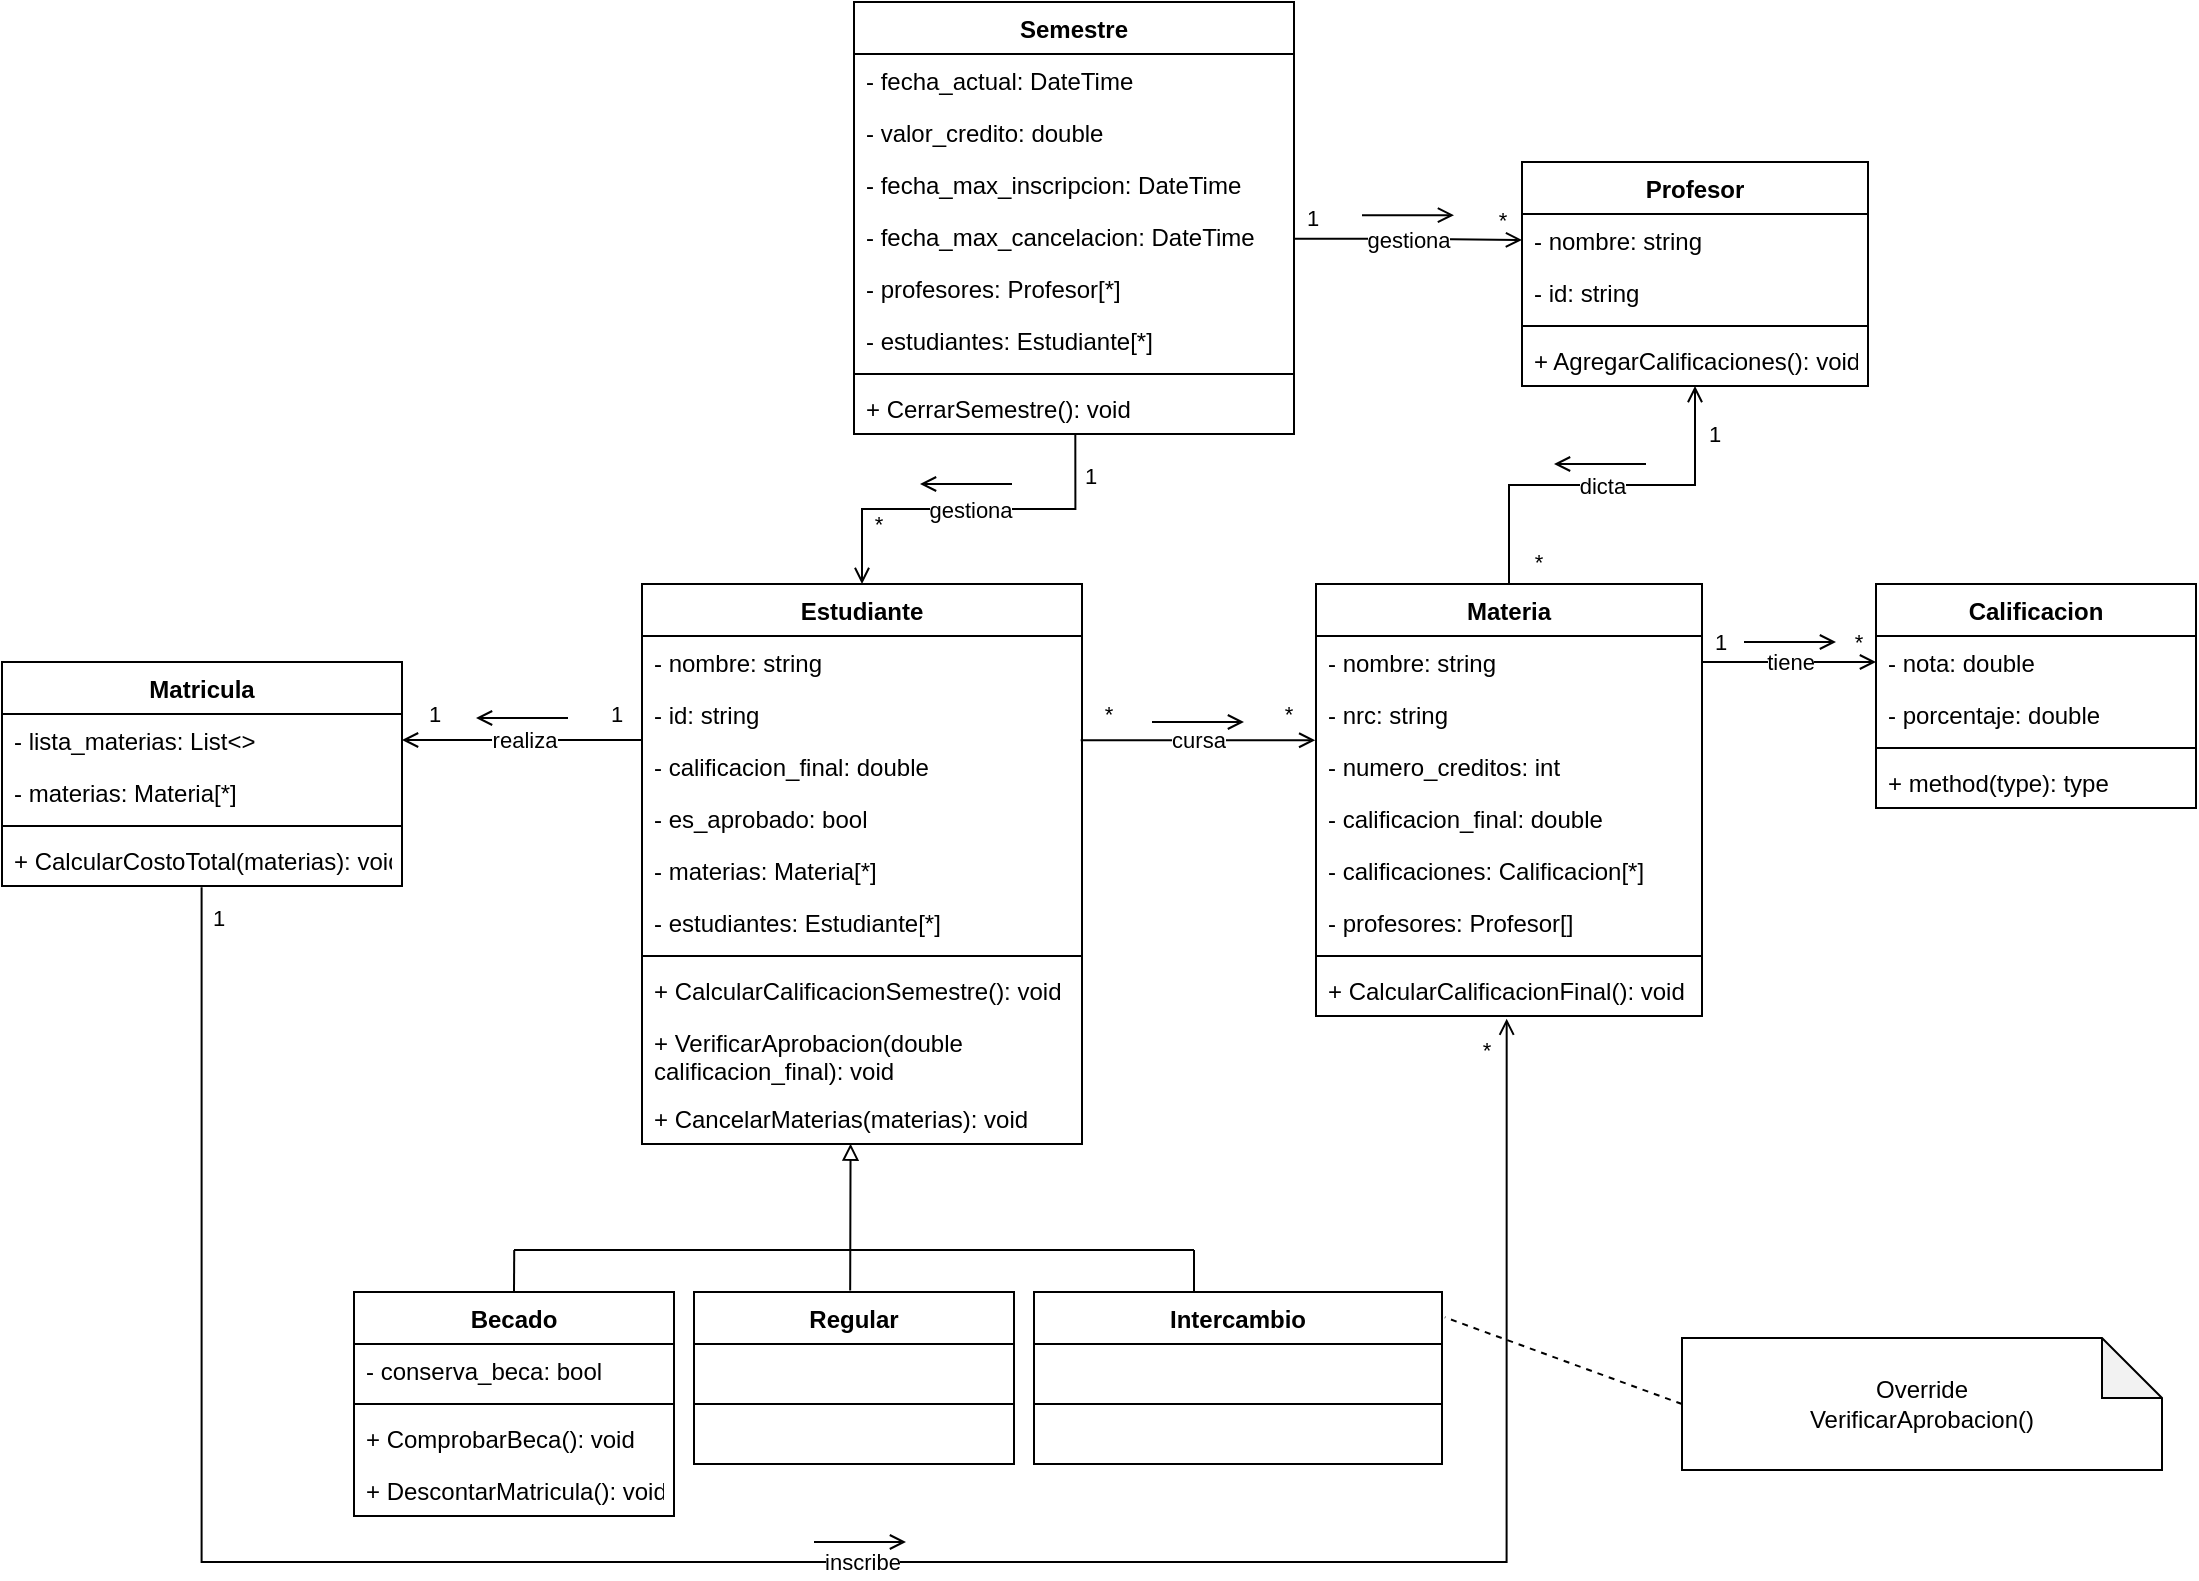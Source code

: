<mxfile version="17.3.0" type="device"><diagram id="y1QHAL7u7580Ve2rQZN5" name="UML"><mxGraphModel dx="2616" dy="1617" grid="1" gridSize="10" guides="1" tooltips="1" connect="1" arrows="1" fold="1" page="1" pageScale="1" pageWidth="1169" pageHeight="827" math="0" shadow="0"><root><mxCell id="0"/><mxCell id="1" parent="0"/><mxCell id="z-sURPcfUtv-F4Zc7fZd-16" value="gestiona" style="edgeStyle=orthogonalEdgeStyle;rounded=0;orthogonalLoop=1;jettySize=auto;html=1;exitX=0.5;exitY=0;exitDx=0;exitDy=0;entryX=0.503;entryY=1;entryDx=0;entryDy=0;entryPerimeter=0;startArrow=open;startFill=0;endArrow=none;endFill=0;labelBackgroundColor=default;fontStyle=0" parent="1" source="FkyJuYODb5VOgrWXYFv7-1" target="FkyJuYODb5VOgrWXYFv7-20" edge="1"><mxGeometry relative="1" as="geometry"/></mxCell><mxCell id="bB6DTvHliX8gPfwAr2kK-15" value="1" style="edgeLabel;html=1;align=center;verticalAlign=middle;resizable=0;points=[];labelBackgroundColor=none;" parent="z-sURPcfUtv-F4Zc7fZd-16" vertex="1" connectable="0"><mxGeometry x="0.787" y="-1" relative="1" as="geometry"><mxPoint x="6" y="2" as="offset"/></mxGeometry></mxCell><mxCell id="bB6DTvHliX8gPfwAr2kK-16" value="*" style="edgeLabel;html=1;align=center;verticalAlign=middle;resizable=0;points=[];labelBackgroundColor=none;" parent="z-sURPcfUtv-F4Zc7fZd-16" vertex="1" connectable="0"><mxGeometry x="-0.695" relative="1" as="geometry"><mxPoint x="8" y="-3" as="offset"/></mxGeometry></mxCell><mxCell id="FkyJuYODb5VOgrWXYFv7-1" value="Estudiante" style="swimlane;fontStyle=1;align=center;verticalAlign=top;childLayout=stackLayout;horizontal=1;startSize=26;horizontalStack=0;resizeParent=1;resizeParentMax=0;resizeLast=0;collapsible=1;marginBottom=0;fillColor=none;" parent="1" vertex="1"><mxGeometry x="-810" y="-517" width="220" height="280" as="geometry"/></mxCell><mxCell id="FkyJuYODb5VOgrWXYFv7-2" value="- nombre: string" style="text;strokeColor=none;fillColor=none;align=left;verticalAlign=top;spacingLeft=4;spacingRight=4;overflow=hidden;rotatable=0;points=[[0,0.5],[1,0.5]];portConstraint=eastwest;" parent="FkyJuYODb5VOgrWXYFv7-1" vertex="1"><mxGeometry y="26" width="220" height="26" as="geometry"/></mxCell><mxCell id="z-sURPcfUtv-F4Zc7fZd-20" value="- id: string" style="text;strokeColor=none;fillColor=none;align=left;verticalAlign=top;spacingLeft=4;spacingRight=4;overflow=hidden;rotatable=0;points=[[0,0.5],[1,0.5]];portConstraint=eastwest;" parent="FkyJuYODb5VOgrWXYFv7-1" vertex="1"><mxGeometry y="52" width="220" height="26" as="geometry"/></mxCell><mxCell id="z-sURPcfUtv-F4Zc7fZd-30" value="- calificacion_final: double" style="text;strokeColor=none;fillColor=none;align=left;verticalAlign=top;spacingLeft=4;spacingRight=4;overflow=hidden;rotatable=0;points=[[0,0.5],[1,0.5]];portConstraint=eastwest;" parent="FkyJuYODb5VOgrWXYFv7-1" vertex="1"><mxGeometry y="78" width="220" height="26" as="geometry"/></mxCell><mxCell id="z-sURPcfUtv-F4Zc7fZd-38" value="- es_aprobado: bool" style="text;strokeColor=none;fillColor=none;align=left;verticalAlign=top;spacingLeft=4;spacingRight=4;overflow=hidden;rotatable=0;points=[[0,0.5],[1,0.5]];portConstraint=eastwest;" parent="FkyJuYODb5VOgrWXYFv7-1" vertex="1"><mxGeometry y="104" width="220" height="26" as="geometry"/></mxCell><mxCell id="nUVguYtrc4ZA9TBsR5qZ-4" value="- materias: Materia[*]" style="text;strokeColor=none;fillColor=none;align=left;verticalAlign=top;spacingLeft=4;spacingRight=4;overflow=hidden;rotatable=0;points=[[0,0.5],[1,0.5]];portConstraint=eastwest;" vertex="1" parent="FkyJuYODb5VOgrWXYFv7-1"><mxGeometry y="130" width="220" height="26" as="geometry"/></mxCell><mxCell id="nUVguYtrc4ZA9TBsR5qZ-5" value="- estudiantes: Estudiante[*]" style="text;strokeColor=none;fillColor=none;align=left;verticalAlign=top;spacingLeft=4;spacingRight=4;overflow=hidden;rotatable=0;points=[[0,0.5],[1,0.5]];portConstraint=eastwest;" vertex="1" parent="FkyJuYODb5VOgrWXYFv7-1"><mxGeometry y="156" width="220" height="26" as="geometry"/></mxCell><mxCell id="FkyJuYODb5VOgrWXYFv7-3" value="" style="line;strokeWidth=1;fillColor=none;align=left;verticalAlign=middle;spacingTop=-1;spacingLeft=3;spacingRight=3;rotatable=0;labelPosition=right;points=[];portConstraint=eastwest;" parent="FkyJuYODb5VOgrWXYFv7-1" vertex="1"><mxGeometry y="182" width="220" height="8" as="geometry"/></mxCell><mxCell id="FkyJuYODb5VOgrWXYFv7-4" value="+ CalcularCalificacionSemestre(): void" style="text;strokeColor=none;fillColor=none;align=left;verticalAlign=top;spacingLeft=4;spacingRight=4;overflow=hidden;rotatable=0;points=[[0,0.5],[1,0.5]];portConstraint=eastwest;" parent="FkyJuYODb5VOgrWXYFv7-1" vertex="1"><mxGeometry y="190" width="220" height="26" as="geometry"/></mxCell><mxCell id="z-sURPcfUtv-F4Zc7fZd-43" value="+ VerificarAprobacion(double &#10;calificacion_final): void" style="text;strokeColor=none;fillColor=none;align=left;verticalAlign=top;spacingLeft=4;spacingRight=4;overflow=hidden;rotatable=0;points=[[0,0.5],[1,0.5]];portConstraint=eastwest;" parent="FkyJuYODb5VOgrWXYFv7-1" vertex="1"><mxGeometry y="216" width="220" height="38" as="geometry"/></mxCell><mxCell id="z-sURPcfUtv-F4Zc7fZd-42" value="+ CancelarMaterias(materias): void" style="text;strokeColor=none;fillColor=none;align=left;verticalAlign=top;spacingLeft=4;spacingRight=4;overflow=hidden;rotatable=0;points=[[0,0.5],[1,0.5]];portConstraint=eastwest;" parent="FkyJuYODb5VOgrWXYFv7-1" vertex="1"><mxGeometry y="254" width="220" height="26" as="geometry"/></mxCell><mxCell id="FkyJuYODb5VOgrWXYFv7-5" value="Calificacion" style="swimlane;fontStyle=1;align=center;verticalAlign=top;childLayout=stackLayout;horizontal=1;startSize=26;horizontalStack=0;resizeParent=1;resizeParentMax=0;resizeLast=0;collapsible=1;marginBottom=0;fillColor=none;" parent="1" vertex="1"><mxGeometry x="-193" y="-517" width="160" height="112" as="geometry"/></mxCell><mxCell id="FkyJuYODb5VOgrWXYFv7-6" value="- nota: double" style="text;strokeColor=none;fillColor=none;align=left;verticalAlign=top;spacingLeft=4;spacingRight=4;overflow=hidden;rotatable=0;points=[[0,0.5],[1,0.5]];portConstraint=eastwest;" parent="FkyJuYODb5VOgrWXYFv7-5" vertex="1"><mxGeometry y="26" width="160" height="26" as="geometry"/></mxCell><mxCell id="z-sURPcfUtv-F4Zc7fZd-32" value="- porcentaje: double" style="text;strokeColor=none;fillColor=none;align=left;verticalAlign=top;spacingLeft=4;spacingRight=4;overflow=hidden;rotatable=0;points=[[0,0.5],[1,0.5]];portConstraint=eastwest;" parent="FkyJuYODb5VOgrWXYFv7-5" vertex="1"><mxGeometry y="52" width="160" height="26" as="geometry"/></mxCell><mxCell id="FkyJuYODb5VOgrWXYFv7-7" value="" style="line;strokeWidth=1;fillColor=none;align=left;verticalAlign=middle;spacingTop=-1;spacingLeft=3;spacingRight=3;rotatable=0;labelPosition=right;points=[];portConstraint=eastwest;" parent="FkyJuYODb5VOgrWXYFv7-5" vertex="1"><mxGeometry y="78" width="160" height="8" as="geometry"/></mxCell><mxCell id="FkyJuYODb5VOgrWXYFv7-8" value="+ method(type): type" style="text;strokeColor=none;fillColor=none;align=left;verticalAlign=top;spacingLeft=4;spacingRight=4;overflow=hidden;rotatable=0;points=[[0,0.5],[1,0.5]];portConstraint=eastwest;" parent="FkyJuYODb5VOgrWXYFv7-5" vertex="1"><mxGeometry y="86" width="160" height="26" as="geometry"/></mxCell><mxCell id="z-sURPcfUtv-F4Zc7fZd-10" value="inscribe" style="edgeStyle=orthogonalEdgeStyle;rounded=0;orthogonalLoop=1;jettySize=auto;html=1;startArrow=none;startFill=0;endArrow=open;endFill=0;entryX=0.494;entryY=1.051;entryDx=0;entryDy=0;entryPerimeter=0;exitX=0.499;exitY=1.022;exitDx=0;exitDy=0;exitPerimeter=0;" parent="1" source="FkyJuYODb5VOgrWXYFv7-12" target="FkyJuYODb5VOgrWXYFv7-16" edge="1"><mxGeometry x="0.058" relative="1" as="geometry"><mxPoint x="-330" y="-328" as="targetPoint"/><Array as="points"><mxPoint x="-1030" y="-28"/><mxPoint x="-378" y="-28"/></Array><mxPoint as="offset"/><mxPoint x="-1030" y="-431" as="sourcePoint"/></mxGeometry></mxCell><mxCell id="bB6DTvHliX8gPfwAr2kK-5" value="1" style="edgeLabel;html=1;align=center;verticalAlign=middle;resizable=0;points=[];labelBackgroundColor=none;" parent="z-sURPcfUtv-F4Zc7fZd-10" vertex="1" connectable="0"><mxGeometry x="-0.976" y="-2" relative="1" as="geometry"><mxPoint x="10" as="offset"/></mxGeometry></mxCell><mxCell id="bB6DTvHliX8gPfwAr2kK-6" value="*" style="edgeLabel;html=1;align=center;verticalAlign=middle;resizable=0;points=[];labelBackgroundColor=none;" parent="z-sURPcfUtv-F4Zc7fZd-10" vertex="1" connectable="0"><mxGeometry x="0.977" relative="1" as="geometry"><mxPoint x="-11" y="1" as="offset"/></mxGeometry></mxCell><mxCell id="FkyJuYODb5VOgrWXYFv7-9" value="Matricula" style="swimlane;fontStyle=1;align=center;verticalAlign=top;childLayout=stackLayout;horizontal=1;startSize=26;horizontalStack=0;resizeParent=1;resizeParentMax=0;resizeLast=0;collapsible=1;marginBottom=0;fillColor=none;" parent="1" vertex="1"><mxGeometry x="-1130" y="-478" width="200" height="112" as="geometry"/></mxCell><mxCell id="FkyJuYODb5VOgrWXYFv7-10" value="- lista_materias: List&lt;&gt;" style="text;strokeColor=none;fillColor=none;align=left;verticalAlign=top;spacingLeft=4;spacingRight=4;overflow=hidden;rotatable=0;points=[[0,0.5],[1,0.5]];portConstraint=eastwest;" parent="FkyJuYODb5VOgrWXYFv7-9" vertex="1"><mxGeometry y="26" width="200" height="26" as="geometry"/></mxCell><mxCell id="nUVguYtrc4ZA9TBsR5qZ-6" value="- materias: Materia[*]" style="text;strokeColor=none;fillColor=none;align=left;verticalAlign=top;spacingLeft=4;spacingRight=4;overflow=hidden;rotatable=0;points=[[0,0.5],[1,0.5]];portConstraint=eastwest;" vertex="1" parent="FkyJuYODb5VOgrWXYFv7-9"><mxGeometry y="52" width="200" height="26" as="geometry"/></mxCell><mxCell id="FkyJuYODb5VOgrWXYFv7-11" value="" style="line;strokeWidth=1;fillColor=none;align=left;verticalAlign=middle;spacingTop=-1;spacingLeft=3;spacingRight=3;rotatable=0;labelPosition=right;points=[];portConstraint=eastwest;" parent="FkyJuYODb5VOgrWXYFv7-9" vertex="1"><mxGeometry y="78" width="200" height="8" as="geometry"/></mxCell><mxCell id="FkyJuYODb5VOgrWXYFv7-12" value="+ CalcularCostoTotal(materias): void" style="text;strokeColor=none;fillColor=none;align=left;verticalAlign=top;spacingLeft=4;spacingRight=4;overflow=hidden;rotatable=0;points=[[0,0.5],[1,0.5]];portConstraint=eastwest;" parent="FkyJuYODb5VOgrWXYFv7-9" vertex="1"><mxGeometry y="86" width="200" height="26" as="geometry"/></mxCell><mxCell id="z-sURPcfUtv-F4Zc7fZd-5" value="dicta" style="edgeStyle=orthogonalEdgeStyle;rounded=0;orthogonalLoop=1;jettySize=auto;html=1;exitX=0.5;exitY=0;exitDx=0;exitDy=0;entryX=0.5;entryY=1;entryDx=0;entryDy=0;endArrow=open;endFill=0;" parent="1" source="FkyJuYODb5VOgrWXYFv7-13" target="FkyJuYODb5VOgrWXYFv7-21" edge="1"><mxGeometry relative="1" as="geometry"/></mxCell><mxCell id="nUVguYtrc4ZA9TBsR5qZ-10" value="1" style="edgeLabel;html=1;align=center;verticalAlign=middle;resizable=0;points=[];labelBackgroundColor=none;" vertex="1" connectable="0" parent="z-sURPcfUtv-F4Zc7fZd-5"><mxGeometry x="0.758" y="1" relative="1" as="geometry"><mxPoint x="10" y="1" as="offset"/></mxGeometry></mxCell><mxCell id="nUVguYtrc4ZA9TBsR5qZ-11" value="*" style="edgeLabel;html=1;align=center;verticalAlign=middle;resizable=0;points=[];labelBackgroundColor=none;" vertex="1" connectable="0" parent="z-sURPcfUtv-F4Zc7fZd-5"><mxGeometry x="-0.279" relative="1" as="geometry"><mxPoint x="-5" y="38" as="offset"/></mxGeometry></mxCell><mxCell id="FkyJuYODb5VOgrWXYFv7-13" value="Materia" style="swimlane;fontStyle=1;align=center;verticalAlign=top;childLayout=stackLayout;horizontal=1;startSize=26;horizontalStack=0;resizeParent=1;resizeParentMax=0;resizeLast=0;collapsible=1;marginBottom=0;fillColor=none;" parent="1" vertex="1"><mxGeometry x="-473" y="-517" width="193" height="216" as="geometry"/></mxCell><mxCell id="FkyJuYODb5VOgrWXYFv7-14" value="- nombre: string" style="text;strokeColor=none;fillColor=none;align=left;verticalAlign=top;spacingLeft=4;spacingRight=4;overflow=hidden;rotatable=0;points=[[0,0.5],[1,0.5]];portConstraint=eastwest;" parent="FkyJuYODb5VOgrWXYFv7-13" vertex="1"><mxGeometry y="26" width="193" height="26" as="geometry"/></mxCell><mxCell id="z-sURPcfUtv-F4Zc7fZd-21" value="- nrc: string" style="text;strokeColor=none;fillColor=none;align=left;verticalAlign=top;spacingLeft=4;spacingRight=4;overflow=hidden;rotatable=0;points=[[0,0.5],[1,0.5]];portConstraint=eastwest;" parent="FkyJuYODb5VOgrWXYFv7-13" vertex="1"><mxGeometry y="52" width="193" height="26" as="geometry"/></mxCell><mxCell id="z-sURPcfUtv-F4Zc7fZd-28" value="- numero_creditos: int" style="text;strokeColor=none;fillColor=none;align=left;verticalAlign=top;spacingLeft=4;spacingRight=4;overflow=hidden;rotatable=0;points=[[0,0.5],[1,0.5]];portConstraint=eastwest;" parent="FkyJuYODb5VOgrWXYFv7-13" vertex="1"><mxGeometry y="78" width="193" height="26" as="geometry"/></mxCell><mxCell id="z-sURPcfUtv-F4Zc7fZd-31" value="- calificacion_final: double" style="text;strokeColor=none;fillColor=none;align=left;verticalAlign=top;spacingLeft=4;spacingRight=4;overflow=hidden;rotatable=0;points=[[0,0.5],[1,0.5]];portConstraint=eastwest;" parent="FkyJuYODb5VOgrWXYFv7-13" vertex="1"><mxGeometry y="104" width="193" height="26" as="geometry"/></mxCell><mxCell id="nUVguYtrc4ZA9TBsR5qZ-3" value="- calificaciones: Calificacion[*]" style="text;strokeColor=none;fillColor=none;align=left;verticalAlign=top;spacingLeft=4;spacingRight=4;overflow=hidden;rotatable=0;points=[[0,0.5],[1,0.5]];portConstraint=eastwest;" vertex="1" parent="FkyJuYODb5VOgrWXYFv7-13"><mxGeometry y="130" width="193" height="26" as="geometry"/></mxCell><mxCell id="nUVguYtrc4ZA9TBsR5qZ-9" value="- profesores: Profesor[]" style="text;strokeColor=none;fillColor=none;align=left;verticalAlign=top;spacingLeft=4;spacingRight=4;overflow=hidden;rotatable=0;points=[[0,0.5],[1,0.5]];portConstraint=eastwest;" vertex="1" parent="FkyJuYODb5VOgrWXYFv7-13"><mxGeometry y="156" width="193" height="26" as="geometry"/></mxCell><mxCell id="FkyJuYODb5VOgrWXYFv7-15" value="" style="line;strokeWidth=1;fillColor=none;align=left;verticalAlign=middle;spacingTop=-1;spacingLeft=3;spacingRight=3;rotatable=0;labelPosition=right;points=[];portConstraint=eastwest;" parent="FkyJuYODb5VOgrWXYFv7-13" vertex="1"><mxGeometry y="182" width="193" height="8" as="geometry"/></mxCell><mxCell id="FkyJuYODb5VOgrWXYFv7-16" value="+ CalcularCalificacionFinal(): void" style="text;strokeColor=none;fillColor=none;align=left;verticalAlign=top;spacingLeft=4;spacingRight=4;overflow=hidden;rotatable=0;points=[[0,0.5],[1,0.5]];portConstraint=eastwest;" parent="FkyJuYODb5VOgrWXYFv7-13" vertex="1"><mxGeometry y="190" width="193" height="26" as="geometry"/></mxCell><mxCell id="FkyJuYODb5VOgrWXYFv7-17" value="Semestre" style="swimlane;fontStyle=1;align=center;verticalAlign=top;childLayout=stackLayout;horizontal=1;startSize=26;horizontalStack=0;resizeParent=1;resizeParentMax=0;resizeLast=0;collapsible=1;marginBottom=0;fillColor=none;" parent="1" vertex="1"><mxGeometry x="-704" y="-808" width="220" height="216" as="geometry"/></mxCell><mxCell id="FkyJuYODb5VOgrWXYFv7-18" value="- fecha_actual: DateTime" style="text;strokeColor=none;fillColor=none;align=left;verticalAlign=top;spacingLeft=4;spacingRight=4;overflow=hidden;rotatable=0;points=[[0,0.5],[1,0.5]];portConstraint=eastwest;" parent="FkyJuYODb5VOgrWXYFv7-17" vertex="1"><mxGeometry y="26" width="220" height="26" as="geometry"/></mxCell><mxCell id="z-sURPcfUtv-F4Zc7fZd-34" value="- valor_credito: double" style="text;strokeColor=none;fillColor=none;align=left;verticalAlign=top;spacingLeft=4;spacingRight=4;overflow=hidden;rotatable=0;points=[[0,0.5],[1,0.5]];portConstraint=eastwest;" parent="FkyJuYODb5VOgrWXYFv7-17" vertex="1"><mxGeometry y="52" width="220" height="26" as="geometry"/></mxCell><mxCell id="z-sURPcfUtv-F4Zc7fZd-26" value="- fecha_max_inscripcion: DateTime" style="text;strokeColor=none;fillColor=none;align=left;verticalAlign=top;spacingLeft=4;spacingRight=4;overflow=hidden;rotatable=0;points=[[0,0.5],[1,0.5]];portConstraint=eastwest;" parent="FkyJuYODb5VOgrWXYFv7-17" vertex="1"><mxGeometry y="78" width="220" height="26" as="geometry"/></mxCell><mxCell id="z-sURPcfUtv-F4Zc7fZd-25" value="- fecha_max_cancelacion: DateTime" style="text;strokeColor=none;fillColor=none;align=left;verticalAlign=top;spacingLeft=4;spacingRight=4;overflow=hidden;rotatable=0;points=[[0,0.5],[1,0.5]];portConstraint=eastwest;" parent="FkyJuYODb5VOgrWXYFv7-17" vertex="1"><mxGeometry y="104" width="220" height="26" as="geometry"/></mxCell><mxCell id="nUVguYtrc4ZA9TBsR5qZ-1" value="- profesores: Profesor[*]" style="text;strokeColor=none;fillColor=none;align=left;verticalAlign=top;spacingLeft=4;spacingRight=4;overflow=hidden;rotatable=0;points=[[0,0.5],[1,0.5]];portConstraint=eastwest;" vertex="1" parent="FkyJuYODb5VOgrWXYFv7-17"><mxGeometry y="130" width="220" height="26" as="geometry"/></mxCell><mxCell id="nUVguYtrc4ZA9TBsR5qZ-2" value="- estudiantes: Estudiante[*]" style="text;strokeColor=none;fillColor=none;align=left;verticalAlign=top;spacingLeft=4;spacingRight=4;overflow=hidden;rotatable=0;points=[[0,0.5],[1,0.5]];portConstraint=eastwest;" vertex="1" parent="FkyJuYODb5VOgrWXYFv7-17"><mxGeometry y="156" width="220" height="26" as="geometry"/></mxCell><mxCell id="FkyJuYODb5VOgrWXYFv7-19" value="" style="line;strokeWidth=1;fillColor=none;align=left;verticalAlign=middle;spacingTop=-1;spacingLeft=3;spacingRight=3;rotatable=0;labelPosition=right;points=[];portConstraint=eastwest;" parent="FkyJuYODb5VOgrWXYFv7-17" vertex="1"><mxGeometry y="182" width="220" height="8" as="geometry"/></mxCell><mxCell id="FkyJuYODb5VOgrWXYFv7-20" value="+ CerrarSemestre(): void" style="text;strokeColor=none;fillColor=none;align=left;verticalAlign=top;spacingLeft=4;spacingRight=4;overflow=hidden;rotatable=0;points=[[0,0.5],[1,0.5]];portConstraint=eastwest;" parent="FkyJuYODb5VOgrWXYFv7-17" vertex="1"><mxGeometry y="190" width="220" height="26" as="geometry"/></mxCell><mxCell id="FkyJuYODb5VOgrWXYFv7-21" value="Profesor" style="swimlane;fontStyle=1;align=center;verticalAlign=top;childLayout=stackLayout;horizontal=1;startSize=26;horizontalStack=0;resizeParent=1;resizeParentMax=0;resizeLast=0;collapsible=1;marginBottom=0;fillColor=none;" parent="1" vertex="1"><mxGeometry x="-370" y="-728" width="173" height="112" as="geometry"/></mxCell><mxCell id="FkyJuYODb5VOgrWXYFv7-22" value="- nombre: string" style="text;strokeColor=none;fillColor=none;align=left;verticalAlign=top;spacingLeft=4;spacingRight=4;overflow=hidden;rotatable=0;points=[[0,0.5],[1,0.5]];portConstraint=eastwest;" parent="FkyJuYODb5VOgrWXYFv7-21" vertex="1"><mxGeometry y="26" width="173" height="26" as="geometry"/></mxCell><mxCell id="z-sURPcfUtv-F4Zc7fZd-22" value="- id: string" style="text;strokeColor=none;fillColor=none;align=left;verticalAlign=top;spacingLeft=4;spacingRight=4;overflow=hidden;rotatable=0;points=[[0,0.5],[1,0.5]];portConstraint=eastwest;" parent="FkyJuYODb5VOgrWXYFv7-21" vertex="1"><mxGeometry y="52" width="173" height="26" as="geometry"/></mxCell><mxCell id="FkyJuYODb5VOgrWXYFv7-23" value="" style="line;strokeWidth=1;fillColor=none;align=left;verticalAlign=middle;spacingTop=-1;spacingLeft=3;spacingRight=3;rotatable=0;labelPosition=right;points=[];portConstraint=eastwest;" parent="FkyJuYODb5VOgrWXYFv7-21" vertex="1"><mxGeometry y="78" width="173" height="8" as="geometry"/></mxCell><mxCell id="FkyJuYODb5VOgrWXYFv7-24" value="+ AgregarCalificaciones(): void" style="text;strokeColor=none;fillColor=none;align=left;verticalAlign=top;spacingLeft=4;spacingRight=4;overflow=hidden;rotatable=0;points=[[0,0.5],[1,0.5]];portConstraint=eastwest;" parent="FkyJuYODb5VOgrWXYFv7-21" vertex="1"><mxGeometry y="86" width="173" height="26" as="geometry"/></mxCell><mxCell id="FkyJuYODb5VOgrWXYFv7-25" value="Becado" style="swimlane;fontStyle=1;align=center;verticalAlign=top;childLayout=stackLayout;horizontal=1;startSize=26;horizontalStack=0;resizeParent=1;resizeParentMax=0;resizeLast=0;collapsible=1;marginBottom=0;fillColor=none;" parent="1" vertex="1"><mxGeometry x="-954" y="-163" width="160" height="112" as="geometry"/></mxCell><mxCell id="FkyJuYODb5VOgrWXYFv7-26" value="- conserva_beca: bool" style="text;strokeColor=none;fillColor=none;align=left;verticalAlign=top;spacingLeft=4;spacingRight=4;overflow=hidden;rotatable=0;points=[[0,0.5],[1,0.5]];portConstraint=eastwest;" parent="FkyJuYODb5VOgrWXYFv7-25" vertex="1"><mxGeometry y="26" width="160" height="26" as="geometry"/></mxCell><mxCell id="FkyJuYODb5VOgrWXYFv7-27" value="" style="line;strokeWidth=1;fillColor=none;align=left;verticalAlign=middle;spacingTop=-1;spacingLeft=3;spacingRight=3;rotatable=0;labelPosition=right;points=[];portConstraint=eastwest;" parent="FkyJuYODb5VOgrWXYFv7-25" vertex="1"><mxGeometry y="52" width="160" height="8" as="geometry"/></mxCell><mxCell id="FkyJuYODb5VOgrWXYFv7-28" value="+ ComprobarBeca(): void" style="text;strokeColor=none;fillColor=none;align=left;verticalAlign=top;spacingLeft=4;spacingRight=4;overflow=hidden;rotatable=0;points=[[0,0.5],[1,0.5]];portConstraint=eastwest;" parent="FkyJuYODb5VOgrWXYFv7-25" vertex="1"><mxGeometry y="60" width="160" height="26" as="geometry"/></mxCell><mxCell id="nUVguYtrc4ZA9TBsR5qZ-12" value="+ DescontarMatricula(): void" style="text;strokeColor=none;fillColor=none;align=left;verticalAlign=top;spacingLeft=4;spacingRight=4;overflow=hidden;rotatable=0;points=[[0,0.5],[1,0.5]];portConstraint=eastwest;" vertex="1" parent="FkyJuYODb5VOgrWXYFv7-25"><mxGeometry y="86" width="160" height="26" as="geometry"/></mxCell><mxCell id="FkyJuYODb5VOgrWXYFv7-38" style="edgeStyle=orthogonalEdgeStyle;rounded=0;orthogonalLoop=1;jettySize=auto;html=1;entryX=0.474;entryY=0.993;entryDx=0;entryDy=0;endArrow=block;endFill=0;strokeWidth=1;entryPerimeter=0;exitX=0.488;exitY=-0.008;exitDx=0;exitDy=0;exitPerimeter=0;" parent="1" source="FkyJuYODb5VOgrWXYFv7-29" target="z-sURPcfUtv-F4Zc7fZd-42" edge="1"><mxGeometry relative="1" as="geometry"><mxPoint x="-706" y="-168" as="sourcePoint"/><mxPoint x="-705" y="-208" as="targetPoint"/><Array as="points"><mxPoint x="-706" y="-168"/><mxPoint x="-706" y="-168"/></Array></mxGeometry></mxCell><mxCell id="FkyJuYODb5VOgrWXYFv7-29" value="Regular" style="swimlane;fontStyle=1;align=center;verticalAlign=top;childLayout=stackLayout;horizontal=1;startSize=26;horizontalStack=0;resizeParent=1;resizeParentMax=0;resizeLast=0;collapsible=1;marginBottom=0;fillColor=none;" parent="1" vertex="1"><mxGeometry x="-784" y="-163" width="160" height="86" as="geometry"/></mxCell><mxCell id="FkyJuYODb5VOgrWXYFv7-30" value=" " style="text;strokeColor=none;fillColor=none;align=left;verticalAlign=top;spacingLeft=4;spacingRight=4;overflow=hidden;rotatable=0;points=[[0,0.5],[1,0.5]];portConstraint=eastwest;" parent="FkyJuYODb5VOgrWXYFv7-29" vertex="1"><mxGeometry y="26" width="160" height="26" as="geometry"/></mxCell><mxCell id="FkyJuYODb5VOgrWXYFv7-31" value="" style="line;strokeWidth=1;fillColor=none;align=left;verticalAlign=middle;spacingTop=-1;spacingLeft=3;spacingRight=3;rotatable=0;labelPosition=right;points=[];portConstraint=eastwest;" parent="FkyJuYODb5VOgrWXYFv7-29" vertex="1"><mxGeometry y="52" width="160" height="8" as="geometry"/></mxCell><mxCell id="FkyJuYODb5VOgrWXYFv7-32" value=" " style="text;strokeColor=none;fillColor=none;align=left;verticalAlign=top;spacingLeft=4;spacingRight=4;overflow=hidden;rotatable=0;points=[[0,0.5],[1,0.5]];portConstraint=eastwest;" parent="FkyJuYODb5VOgrWXYFv7-29" vertex="1"><mxGeometry y="60" width="160" height="26" as="geometry"/></mxCell><mxCell id="FkyJuYODb5VOgrWXYFv7-33" value="Intercambio" style="swimlane;fontStyle=1;align=center;verticalAlign=top;childLayout=stackLayout;horizontal=1;startSize=26;horizontalStack=0;resizeParent=1;resizeParentMax=0;resizeLast=0;collapsible=1;marginBottom=0;fillColor=none;" parent="1" vertex="1"><mxGeometry x="-614" y="-163" width="204" height="86" as="geometry"/></mxCell><mxCell id="z-sURPcfUtv-F4Zc7fZd-41" value=" " style="text;strokeColor=none;fillColor=none;align=left;verticalAlign=top;spacingLeft=4;spacingRight=4;overflow=hidden;rotatable=0;points=[[0,0.5],[1,0.5]];portConstraint=eastwest;" parent="FkyJuYODb5VOgrWXYFv7-33" vertex="1"><mxGeometry y="26" width="204" height="26" as="geometry"/></mxCell><mxCell id="FkyJuYODb5VOgrWXYFv7-35" value="" style="line;strokeWidth=1;fillColor=none;align=left;verticalAlign=middle;spacingTop=-1;spacingLeft=3;spacingRight=3;rotatable=0;labelPosition=right;points=[];portConstraint=eastwest;" parent="FkyJuYODb5VOgrWXYFv7-33" vertex="1"><mxGeometry y="52" width="204" height="8" as="geometry"/></mxCell><mxCell id="FkyJuYODb5VOgrWXYFv7-36" value=" " style="text;strokeColor=none;fillColor=none;align=left;verticalAlign=top;spacingLeft=4;spacingRight=4;overflow=hidden;rotatable=0;points=[[0,0.5],[1,0.5]];portConstraint=eastwest;" parent="FkyJuYODb5VOgrWXYFv7-33" vertex="1"><mxGeometry y="60" width="204" height="26" as="geometry"/></mxCell><mxCell id="FkyJuYODb5VOgrWXYFv7-43" value="" style="group" parent="1" vertex="1" connectable="0"><mxGeometry x="-704" y="-184" width="170" as="geometry"/></mxCell><mxCell id="FkyJuYODb5VOgrWXYFv7-42" style="edgeStyle=orthogonalEdgeStyle;rounded=0;orthogonalLoop=1;jettySize=auto;html=1;exitX=0.5;exitY=0;exitDx=0;exitDy=0;endArrow=none;endFill=0;" parent="FkyJuYODb5VOgrWXYFv7-43" source="FkyJuYODb5VOgrWXYFv7-33" edge="1"><mxGeometry relative="1" as="geometry"><mxPoint x="170" as="targetPoint"/></mxGeometry></mxCell><mxCell id="FkyJuYODb5VOgrWXYFv7-41" value="" style="endArrow=none;html=1;rounded=0;" parent="FkyJuYODb5VOgrWXYFv7-43" edge="1"><mxGeometry width="50" height="50" relative="1" as="geometry"><mxPoint as="sourcePoint"/><mxPoint x="170" as="targetPoint"/></mxGeometry></mxCell><mxCell id="FkyJuYODb5VOgrWXYFv7-50" value="" style="group" parent="1" vertex="1" connectable="0"><mxGeometry x="-874" y="-184" width="170" as="geometry"/></mxCell><mxCell id="FkyJuYODb5VOgrWXYFv7-49" style="edgeStyle=orthogonalEdgeStyle;rounded=0;orthogonalLoop=1;jettySize=auto;html=1;exitX=0.5;exitY=0;exitDx=0;exitDy=0;endArrow=none;endFill=0;strokeWidth=1;" parent="FkyJuYODb5VOgrWXYFv7-50" source="FkyJuYODb5VOgrWXYFv7-25" edge="1"><mxGeometry relative="1" as="geometry"><mxPoint x="0.111" as="targetPoint"/></mxGeometry></mxCell><mxCell id="FkyJuYODb5VOgrWXYFv7-44" value="" style="group" parent="FkyJuYODb5VOgrWXYFv7-50" vertex="1" connectable="0"><mxGeometry width="170" as="geometry"/></mxCell><mxCell id="FkyJuYODb5VOgrWXYFv7-45" style="edgeStyle=orthogonalEdgeStyle;rounded=0;orthogonalLoop=1;jettySize=auto;html=1;exitX=0.5;exitY=0;exitDx=0;exitDy=0;endArrow=none;endFill=0;" parent="FkyJuYODb5VOgrWXYFv7-44" edge="1"><mxGeometry relative="1" as="geometry"><mxPoint x="170" as="targetPoint"/></mxGeometry></mxCell><mxCell id="FkyJuYODb5VOgrWXYFv7-46" value="" style="endArrow=none;html=1;rounded=0;" parent="FkyJuYODb5VOgrWXYFv7-44" edge="1"><mxGeometry width="50" height="50" relative="1" as="geometry"><mxPoint as="sourcePoint"/><mxPoint x="170" as="targetPoint"/></mxGeometry></mxCell><mxCell id="z-sURPcfUtv-F4Zc7fZd-3" value="tiene" style="edgeStyle=orthogonalEdgeStyle;rounded=0;orthogonalLoop=1;jettySize=auto;html=1;exitX=1;exitY=0.5;exitDx=0;exitDy=0;entryX=0;entryY=0.5;entryDx=0;entryDy=0;endArrow=open;endFill=0;" parent="1" source="FkyJuYODb5VOgrWXYFv7-14" target="FkyJuYODb5VOgrWXYFv7-6" edge="1"><mxGeometry relative="1" as="geometry"/></mxCell><mxCell id="bB6DTvHliX8gPfwAr2kK-1" value="1" style="edgeLabel;html=1;align=center;verticalAlign=middle;resizable=0;points=[];labelBackgroundColor=none;" parent="z-sURPcfUtv-F4Zc7fZd-3" vertex="1" connectable="0"><mxGeometry x="-0.801" y="2" relative="1" as="geometry"><mxPoint y="-8" as="offset"/></mxGeometry></mxCell><mxCell id="bB6DTvHliX8gPfwAr2kK-2" value="*" style="edgeLabel;html=1;align=center;verticalAlign=middle;resizable=0;points=[];labelBackgroundColor=none;" parent="z-sURPcfUtv-F4Zc7fZd-3" vertex="1" connectable="0"><mxGeometry x="0.686" relative="1" as="geometry"><mxPoint x="4" y="-10" as="offset"/></mxGeometry></mxCell><mxCell id="z-sURPcfUtv-F4Zc7fZd-7" value="realiza" style="edgeStyle=orthogonalEdgeStyle;rounded=0;orthogonalLoop=1;jettySize=auto;html=1;startArrow=open;startFill=0;endArrow=none;endFill=0;entryX=0;entryY=0.09;entryDx=0;entryDy=0;entryPerimeter=0;exitX=1;exitY=0.5;exitDx=0;exitDy=0;" parent="1" source="FkyJuYODb5VOgrWXYFv7-10" target="z-sURPcfUtv-F4Zc7fZd-30" edge="1"><mxGeometry relative="1" as="geometry"><Array as="points"><mxPoint x="-810" y="-439"/></Array><mxPoint x="-930" y="-439" as="sourcePoint"/><mxPoint x="-820" y="-428" as="targetPoint"/></mxGeometry></mxCell><mxCell id="bB6DTvHliX8gPfwAr2kK-7" value="1" style="edgeLabel;html=1;align=center;verticalAlign=middle;resizable=0;points=[];" parent="z-sURPcfUtv-F4Zc7fZd-7" vertex="1" connectable="0"><mxGeometry x="-0.749" relative="1" as="geometry"><mxPoint y="-13" as="offset"/></mxGeometry></mxCell><mxCell id="bB6DTvHliX8gPfwAr2kK-8" value="1" style="edgeLabel;html=1;align=center;verticalAlign=middle;resizable=0;points=[];labelBackgroundColor=none;" parent="z-sURPcfUtv-F4Zc7fZd-7" vertex="1" connectable="0"><mxGeometry x="0.738" relative="1" as="geometry"><mxPoint y="-13" as="offset"/></mxGeometry></mxCell><mxCell id="z-sURPcfUtv-F4Zc7fZd-9" value="gestiona" style="edgeStyle=orthogonalEdgeStyle;rounded=0;orthogonalLoop=1;jettySize=auto;html=1;entryX=0;entryY=0.5;entryDx=0;entryDy=0;startArrow=none;startFill=0;endArrow=open;endFill=0;exitX=1.001;exitY=0.553;exitDx=0;exitDy=0;exitPerimeter=0;" parent="1" source="z-sURPcfUtv-F4Zc7fZd-25" target="FkyJuYODb5VOgrWXYFv7-22" edge="1"><mxGeometry relative="1" as="geometry"><mxPoint x="-590" y="-689" as="sourcePoint"/></mxGeometry></mxCell><mxCell id="bB6DTvHliX8gPfwAr2kK-13" value="1" style="edgeLabel;html=1;align=center;verticalAlign=middle;resizable=0;points=[];labelBackgroundColor=none;" parent="z-sURPcfUtv-F4Zc7fZd-9" vertex="1" connectable="0"><mxGeometry x="-0.812" y="-2" relative="1" as="geometry"><mxPoint x="-2" y="-13" as="offset"/></mxGeometry></mxCell><mxCell id="bB6DTvHliX8gPfwAr2kK-14" value="*" style="edgeLabel;html=1;align=center;verticalAlign=middle;resizable=0;points=[];labelBackgroundColor=none;" parent="z-sURPcfUtv-F4Zc7fZd-9" vertex="1" connectable="0"><mxGeometry x="0.817" relative="1" as="geometry"><mxPoint y="-10" as="offset"/></mxGeometry></mxCell><mxCell id="z-sURPcfUtv-F4Zc7fZd-17" value="cursa" style="edgeStyle=orthogonalEdgeStyle;rounded=0;orthogonalLoop=1;jettySize=auto;html=1;exitX=0.997;exitY=1.005;exitDx=0;exitDy=0;startArrow=none;startFill=0;endArrow=open;endFill=0;entryX=-0.002;entryY=1.005;entryDx=0;entryDy=0;exitPerimeter=0;entryPerimeter=0;" parent="1" source="z-sURPcfUtv-F4Zc7fZd-20" target="z-sURPcfUtv-F4Zc7fZd-21" edge="1"><mxGeometry relative="1" as="geometry"><mxPoint x="-600" y="-478.316" as="targetPoint"/><Array as="points"><mxPoint x="-530" y="-439"/><mxPoint x="-530" y="-439"/></Array></mxGeometry></mxCell><mxCell id="bB6DTvHliX8gPfwAr2kK-10" value="*" style="edgeLabel;html=1;align=center;verticalAlign=middle;resizable=0;points=[];labelBackgroundColor=none;" parent="z-sURPcfUtv-F4Zc7fZd-17" vertex="1" connectable="0"><mxGeometry x="-0.771" y="-1" relative="1" as="geometry"><mxPoint y="-14" as="offset"/></mxGeometry></mxCell><mxCell id="bB6DTvHliX8gPfwAr2kK-11" value="*" style="edgeLabel;html=1;align=center;verticalAlign=middle;resizable=0;points=[];labelBackgroundColor=none;" parent="z-sURPcfUtv-F4Zc7fZd-17" vertex="1" connectable="0"><mxGeometry x="0.76" relative="1" as="geometry"><mxPoint y="-13" as="offset"/></mxGeometry></mxCell><mxCell id="nUVguYtrc4ZA9TBsR5qZ-8" style="rounded=0;orthogonalLoop=1;jettySize=auto;html=1;exitX=0;exitY=0.5;exitDx=0;exitDy=0;exitPerimeter=0;entryX=1.007;entryY=0.147;entryDx=0;entryDy=0;dashed=1;endArrow=none;endFill=0;entryPerimeter=0;" edge="1" parent="1" source="nUVguYtrc4ZA9TBsR5qZ-7" target="FkyJuYODb5VOgrWXYFv7-33"><mxGeometry relative="1" as="geometry"/></mxCell><mxCell id="nUVguYtrc4ZA9TBsR5qZ-7" value="Override&lt;br&gt;VerificarAprobacion()" style="shape=note;whiteSpace=wrap;html=1;backgroundOutline=1;darkOpacity=0.05;" vertex="1" parent="1"><mxGeometry x="-290" y="-140" width="240" height="66" as="geometry"/></mxCell><mxCell id="nUVguYtrc4ZA9TBsR5qZ-13" value="" style="endArrow=open;html=1;rounded=0;endFill=0;labelBackgroundColor=default;" edge="1" parent="1"><mxGeometry width="50" height="50" relative="1" as="geometry"><mxPoint x="-625" y="-567" as="sourcePoint"/><mxPoint x="-671" y="-567" as="targetPoint"/></mxGeometry></mxCell><mxCell id="nUVguYtrc4ZA9TBsR5qZ-14" value="" style="endArrow=none;html=1;rounded=0;endFill=0;labelBackgroundColor=default;startArrow=open;startFill=0;" edge="1" parent="1"><mxGeometry width="50" height="50" relative="1" as="geometry"><mxPoint x="-404" y="-701.4" as="sourcePoint"/><mxPoint x="-450" y="-701.4" as="targetPoint"/></mxGeometry></mxCell><mxCell id="nUVguYtrc4ZA9TBsR5qZ-15" value="" style="endArrow=open;html=1;rounded=0;endFill=0;labelBackgroundColor=default;" edge="1" parent="1"><mxGeometry width="50" height="50" relative="1" as="geometry"><mxPoint x="-308" y="-577" as="sourcePoint"/><mxPoint x="-354" y="-577" as="targetPoint"/></mxGeometry></mxCell><mxCell id="nUVguYtrc4ZA9TBsR5qZ-17" value="" style="endArrow=none;html=1;rounded=0;endFill=0;labelBackgroundColor=default;startArrow=open;startFill=0;" edge="1" parent="1"><mxGeometry width="50" height="50" relative="1" as="geometry"><mxPoint x="-213" y="-488.0" as="sourcePoint"/><mxPoint x="-259" y="-488.0" as="targetPoint"/></mxGeometry></mxCell><mxCell id="nUVguYtrc4ZA9TBsR5qZ-18" value="" style="endArrow=none;html=1;rounded=0;endFill=0;labelBackgroundColor=default;startArrow=open;startFill=0;" edge="1" parent="1"><mxGeometry width="50" height="50" relative="1" as="geometry"><mxPoint x="-509" y="-448.0" as="sourcePoint"/><mxPoint x="-555" y="-448.0" as="targetPoint"/></mxGeometry></mxCell><mxCell id="nUVguYtrc4ZA9TBsR5qZ-19" value="" style="endArrow=open;html=1;rounded=0;endFill=0;labelBackgroundColor=default;" edge="1" parent="1"><mxGeometry width="50" height="50" relative="1" as="geometry"><mxPoint x="-847" y="-450" as="sourcePoint"/><mxPoint x="-893" y="-450" as="targetPoint"/></mxGeometry></mxCell><mxCell id="nUVguYtrc4ZA9TBsR5qZ-20" value="" style="endArrow=none;html=1;rounded=0;endFill=0;labelBackgroundColor=default;startArrow=open;startFill=0;" edge="1" parent="1"><mxGeometry width="50" height="50" relative="1" as="geometry"><mxPoint x="-678" y="-38" as="sourcePoint"/><mxPoint x="-724" y="-38" as="targetPoint"/></mxGeometry></mxCell></root></mxGraphModel></diagram></mxfile>